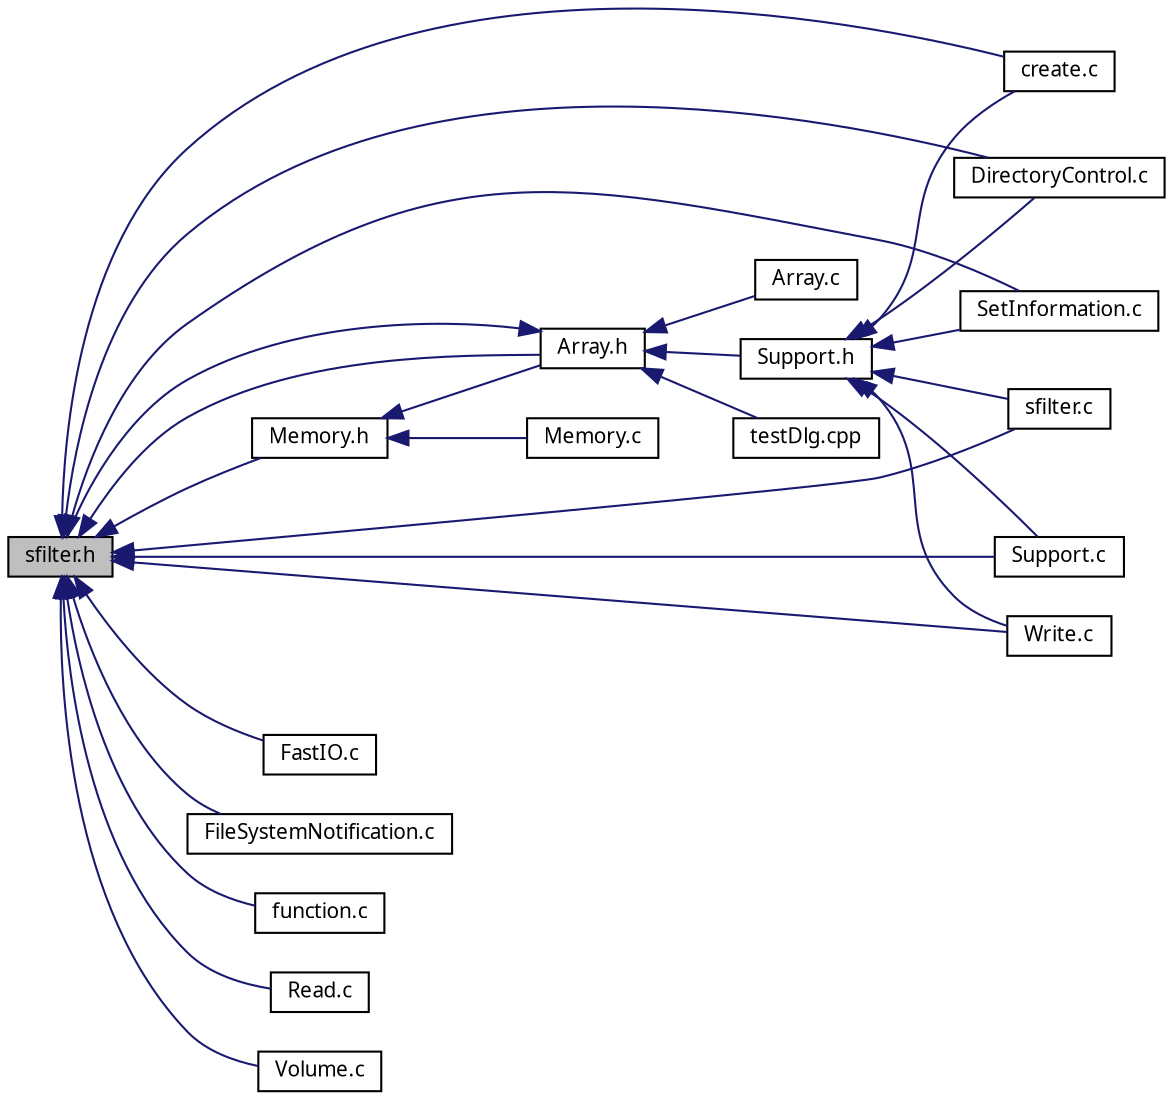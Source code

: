 digraph G
{
  edge [fontname="FreeSans.ttf",fontsize=10,labelfontname="FreeSans.ttf",labelfontsize=10];
  node [fontname="FreeSans.ttf",fontsize=10,shape=record];
  rankdir=LR;
  Node1 [label="sfilter.h",height=0.2,width=0.4,color="black", fillcolor="grey75", style="filled" fontcolor="black"];
  Node1 -> Node2 [dir=back,color="midnightblue",fontsize=10,style="solid"];
  Node2 [label="Array.h",height=0.2,width=0.4,color="black", fillcolor="white", style="filled",URL="$_array_8h.html"];
  Node2 -> Node3 [dir=back,color="midnightblue",fontsize=10,style="solid"];
  Node3 [label="Array.c",height=0.2,width=0.4,color="black", fillcolor="white", style="filled",URL="$_array_8c.html"];
  Node2 -> Node1 [dir=back,color="midnightblue",fontsize=10,style="solid"];
  Node2 -> Node4 [dir=back,color="midnightblue",fontsize=10,style="solid"];
  Node4 [label="Support.h",height=0.2,width=0.4,color="black", fillcolor="white", style="filled",URL="$_support_8h.html"];
  Node4 -> Node5 [dir=back,color="midnightblue",fontsize=10,style="solid"];
  Node5 [label="create.c",height=0.2,width=0.4,color="black", fillcolor="white", style="filled",URL="$create_8c.html"];
  Node4 -> Node6 [dir=back,color="midnightblue",fontsize=10,style="solid"];
  Node6 [label="DirectoryControl.c",height=0.2,width=0.4,color="black", fillcolor="white", style="filled",URL="$_directory_control_8c.html"];
  Node4 -> Node7 [dir=back,color="midnightblue",fontsize=10,style="solid"];
  Node7 [label="SetInformation.c",height=0.2,width=0.4,color="black", fillcolor="white", style="filled",URL="$_set_information_8c.html"];
  Node4 -> Node8 [dir=back,color="midnightblue",fontsize=10,style="solid"];
  Node8 [label="sfilter.c",height=0.2,width=0.4,color="black", fillcolor="white", style="filled",URL="$sfilter_8c.html"];
  Node4 -> Node9 [dir=back,color="midnightblue",fontsize=10,style="solid"];
  Node9 [label="Support.c",height=0.2,width=0.4,color="black", fillcolor="white", style="filled",URL="$_support_8c.html"];
  Node4 -> Node10 [dir=back,color="midnightblue",fontsize=10,style="solid"];
  Node10 [label="Write.c",height=0.2,width=0.4,color="black", fillcolor="white", style="filled",URL="$_write_8c.html"];
  Node2 -> Node11 [dir=back,color="midnightblue",fontsize=10,style="solid"];
  Node11 [label="testDlg.cpp",height=0.2,width=0.4,color="black", fillcolor="white", style="filled",URL="$test_dlg_8cpp.html"];
  Node1 -> Node12 [dir=back,color="midnightblue",fontsize=10,style="solid"];
  Node12 [label="Memory.h",height=0.2,width=0.4,color="black", fillcolor="white", style="filled",URL="$_memory_8h.html"];
  Node12 -> Node2 [dir=back,color="midnightblue",fontsize=10,style="solid"];
  Node12 -> Node13 [dir=back,color="midnightblue",fontsize=10,style="solid"];
  Node13 [label="Memory.c",height=0.2,width=0.4,color="black", fillcolor="white", style="filled",URL="$_memory_8c.html"];
  Node1 -> Node5 [dir=back,color="midnightblue",fontsize=10,style="solid"];
  Node1 -> Node6 [dir=back,color="midnightblue",fontsize=10,style="solid"];
  Node1 -> Node14 [dir=back,color="midnightblue",fontsize=10,style="solid"];
  Node14 [label="FastIO.c",height=0.2,width=0.4,color="black", fillcolor="white", style="filled",URL="$_fast_i_o_8c.html"];
  Node1 -> Node15 [dir=back,color="midnightblue",fontsize=10,style="solid"];
  Node15 [label="FileSystemNotification.c",height=0.2,width=0.4,color="black", fillcolor="white", style="filled",URL="$_file_system_notification_8c.html"];
  Node1 -> Node16 [dir=back,color="midnightblue",fontsize=10,style="solid"];
  Node16 [label="function.c",height=0.2,width=0.4,color="black", fillcolor="white", style="filled",URL="$function_8c.html"];
  Node1 -> Node17 [dir=back,color="midnightblue",fontsize=10,style="solid"];
  Node17 [label="Read.c",height=0.2,width=0.4,color="black", fillcolor="white", style="filled",URL="$_read_8c.html"];
  Node1 -> Node7 [dir=back,color="midnightblue",fontsize=10,style="solid"];
  Node1 -> Node8 [dir=back,color="midnightblue",fontsize=10,style="solid"];
  Node1 -> Node9 [dir=back,color="midnightblue",fontsize=10,style="solid"];
  Node1 -> Node18 [dir=back,color="midnightblue",fontsize=10,style="solid"];
  Node18 [label="Volume.c",height=0.2,width=0.4,color="black", fillcolor="white", style="filled",URL="$_volume_8c.html"];
  Node1 -> Node10 [dir=back,color="midnightblue",fontsize=10,style="solid"];
}
